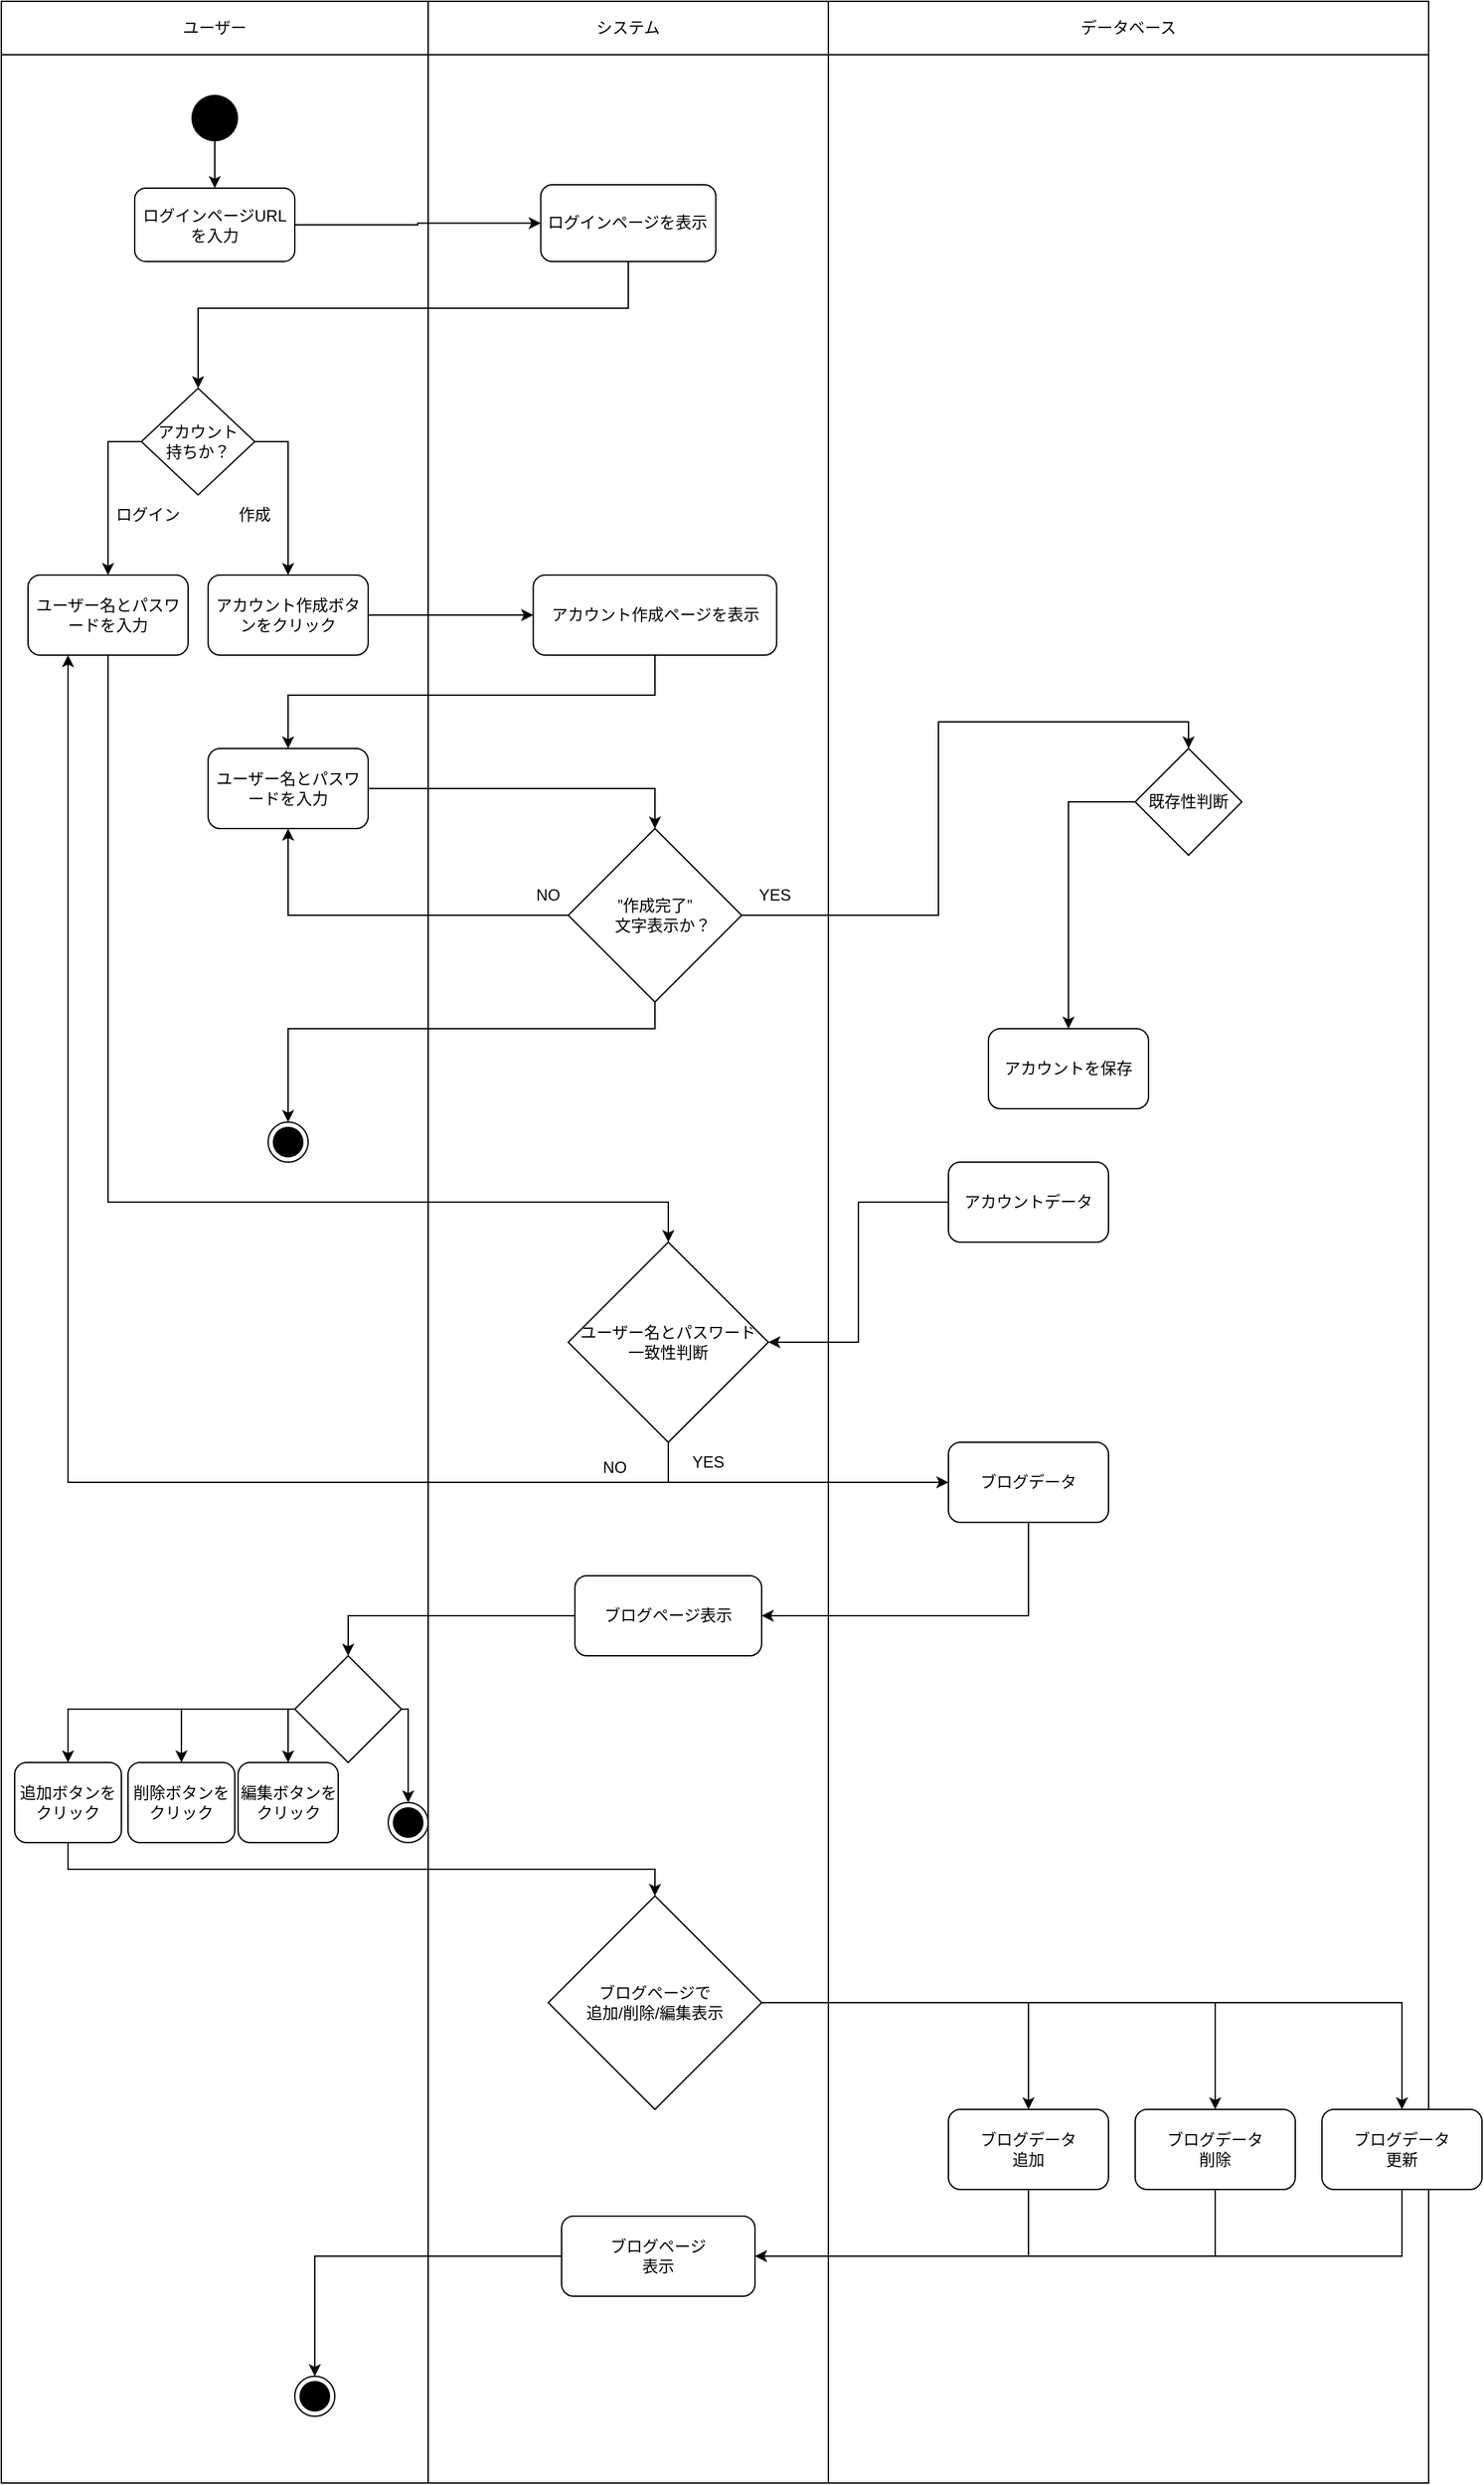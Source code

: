 <mxfile version="20.2.4" type="device"><diagram id="NNKh9dYGQXvS7uu4cM7y" name="第 1 页"><mxGraphModel dx="1483" dy="816" grid="1" gridSize="10" guides="1" tooltips="1" connect="1" arrows="1" fold="1" page="1" pageScale="1" pageWidth="827" pageHeight="1169" math="0" shadow="0"><root><mxCell id="0"/><mxCell id="1" parent="0"/><mxCell id="2JSzv33NbuWrLMm72vv0-2" value="" style="rounded=0;whiteSpace=wrap;html=1;direction=south;" vertex="1" parent="1"><mxGeometry x="340" y="80" width="300" height="1820" as="geometry"/></mxCell><mxCell id="2JSzv33NbuWrLMm72vv0-3" value="" style="rounded=0;whiteSpace=wrap;html=1;direction=south;" vertex="1" parent="1"><mxGeometry x="20" y="80" width="320" height="1820" as="geometry"/></mxCell><mxCell id="2JSzv33NbuWrLMm72vv0-4" value="" style="rounded=0;whiteSpace=wrap;html=1;direction=south;" vertex="1" parent="1"><mxGeometry x="640" y="80" width="450" height="1820" as="geometry"/></mxCell><mxCell id="2JSzv33NbuWrLMm72vv0-8" value="ユーザー" style="rounded=0;whiteSpace=wrap;html=1;direction=south;" vertex="1" parent="1"><mxGeometry x="20" y="40" width="320" height="40" as="geometry"/></mxCell><mxCell id="2JSzv33NbuWrLMm72vv0-9" value="システム" style="rounded=0;whiteSpace=wrap;html=1;" vertex="1" parent="1"><mxGeometry x="340" y="40" width="300" height="40" as="geometry"/></mxCell><mxCell id="2JSzv33NbuWrLMm72vv0-10" value="データベース" style="rounded=0;whiteSpace=wrap;html=1;" vertex="1" parent="1"><mxGeometry x="640" y="40" width="450" height="40" as="geometry"/></mxCell><mxCell id="2JSzv33NbuWrLMm72vv0-13" value="" style="edgeStyle=orthogonalEdgeStyle;rounded=0;orthogonalLoop=1;jettySize=auto;html=1;" edge="1" parent="1" source="2JSzv33NbuWrLMm72vv0-11" target="2JSzv33NbuWrLMm72vv0-12"><mxGeometry relative="1" as="geometry"/></mxCell><mxCell id="2JSzv33NbuWrLMm72vv0-11" value="" style="ellipse;fillColor=#000000;strokeColor=none;" vertex="1" parent="1"><mxGeometry x="162.5" y="110" width="35" height="35" as="geometry"/></mxCell><mxCell id="2JSzv33NbuWrLMm72vv0-128" style="edgeStyle=orthogonalEdgeStyle;rounded=0;orthogonalLoop=1;jettySize=auto;html=1;entryX=0;entryY=0.5;entryDx=0;entryDy=0;" edge="1" parent="1" source="2JSzv33NbuWrLMm72vv0-12" target="2JSzv33NbuWrLMm72vv0-15"><mxGeometry relative="1" as="geometry"/></mxCell><mxCell id="2JSzv33NbuWrLMm72vv0-12" value="ログインページURLを入力" style="rounded=1;whiteSpace=wrap;html=1;" vertex="1" parent="1"><mxGeometry x="120" y="180" width="120" height="55" as="geometry"/></mxCell><mxCell id="2JSzv33NbuWrLMm72vv0-46" style="edgeStyle=orthogonalEdgeStyle;rounded=0;orthogonalLoop=1;jettySize=auto;html=1;entryX=0.5;entryY=0;entryDx=0;entryDy=0;exitX=0.5;exitY=1;exitDx=0;exitDy=0;" edge="1" parent="1" source="2JSzv33NbuWrLMm72vv0-15" target="2JSzv33NbuWrLMm72vv0-43"><mxGeometry relative="1" as="geometry"><Array as="points"><mxPoint x="490" y="270"/><mxPoint x="168" y="270"/></Array></mxGeometry></mxCell><mxCell id="2JSzv33NbuWrLMm72vv0-16" value="アカウントを保存" style="rounded=1;whiteSpace=wrap;html=1;" vertex="1" parent="1"><mxGeometry x="760" y="810" width="120" height="60" as="geometry"/></mxCell><mxCell id="2JSzv33NbuWrLMm72vv0-74" style="edgeStyle=orthogonalEdgeStyle;rounded=0;orthogonalLoop=1;jettySize=auto;html=1;exitX=0.5;exitY=1;exitDx=0;exitDy=0;entryX=0.5;entryY=0;entryDx=0;entryDy=0;" edge="1" parent="1" source="2JSzv33NbuWrLMm72vv0-17" target="2JSzv33NbuWrLMm72vv0-75"><mxGeometry relative="1" as="geometry"><mxPoint x="520" y="980" as="targetPoint"/><Array as="points"><mxPoint x="100" y="940"/><mxPoint x="520" y="940"/></Array></mxGeometry></mxCell><mxCell id="2JSzv33NbuWrLMm72vv0-17" value="ユーザー名とパスワードを入力" style="rounded=1;whiteSpace=wrap;html=1;" vertex="1" parent="1"><mxGeometry x="40" y="470" width="120" height="60" as="geometry"/></mxCell><mxCell id="2JSzv33NbuWrLMm72vv0-51" style="edgeStyle=orthogonalEdgeStyle;rounded=0;orthogonalLoop=1;jettySize=auto;html=1;entryX=0.5;entryY=0;entryDx=0;entryDy=0;exitX=1;exitY=0.5;exitDx=0;exitDy=0;" edge="1" parent="1" source="2JSzv33NbuWrLMm72vv0-43" target="2JSzv33NbuWrLMm72vv0-50"><mxGeometry relative="1" as="geometry"/></mxCell><mxCell id="2JSzv33NbuWrLMm72vv0-52" style="edgeStyle=orthogonalEdgeStyle;rounded=0;orthogonalLoop=1;jettySize=auto;html=1;exitX=0;exitY=0.5;exitDx=0;exitDy=0;" edge="1" parent="1" source="2JSzv33NbuWrLMm72vv0-43" target="2JSzv33NbuWrLMm72vv0-17"><mxGeometry relative="1" as="geometry"/></mxCell><mxCell id="2JSzv33NbuWrLMm72vv0-43" value="アカウント&lt;br&gt;持ちか？" style="rhombus;whiteSpace=wrap;html=1;" vertex="1" parent="1"><mxGeometry x="125" y="330" width="85" height="80" as="geometry"/></mxCell><mxCell id="2JSzv33NbuWrLMm72vv0-15" value="ログインページを表示" style="rounded=1;whiteSpace=wrap;html=1;" vertex="1" parent="1"><mxGeometry x="424.38" y="177.5" width="131.25" height="57.5" as="geometry"/></mxCell><mxCell id="2JSzv33NbuWrLMm72vv0-54" style="edgeStyle=orthogonalEdgeStyle;rounded=0;orthogonalLoop=1;jettySize=auto;html=1;entryX=0;entryY=0.5;entryDx=0;entryDy=0;exitX=1;exitY=0.5;exitDx=0;exitDy=0;" edge="1" parent="1" source="2JSzv33NbuWrLMm72vv0-50" target="2JSzv33NbuWrLMm72vv0-53"><mxGeometry relative="1" as="geometry"/></mxCell><mxCell id="2JSzv33NbuWrLMm72vv0-50" value="アカウント作成ボタンをクリック" style="rounded=1;whiteSpace=wrap;html=1;" vertex="1" parent="1"><mxGeometry x="175" y="470" width="120" height="60" as="geometry"/></mxCell><mxCell id="2JSzv33NbuWrLMm72vv0-56" style="edgeStyle=orthogonalEdgeStyle;rounded=0;orthogonalLoop=1;jettySize=auto;html=1;entryX=0.5;entryY=0;entryDx=0;entryDy=0;exitX=0.5;exitY=1;exitDx=0;exitDy=0;" edge="1" parent="1" source="2JSzv33NbuWrLMm72vv0-53" target="2JSzv33NbuWrLMm72vv0-55"><mxGeometry relative="1" as="geometry"><Array as="points"><mxPoint x="510" y="560"/><mxPoint x="235" y="560"/></Array></mxGeometry></mxCell><mxCell id="2JSzv33NbuWrLMm72vv0-53" value="アカウント作成ページを表示" style="rounded=1;whiteSpace=wrap;html=1;" vertex="1" parent="1"><mxGeometry x="418.75" y="470" width="182.5" height="60" as="geometry"/></mxCell><mxCell id="2JSzv33NbuWrLMm72vv0-129" style="edgeStyle=orthogonalEdgeStyle;rounded=0;orthogonalLoop=1;jettySize=auto;html=1;entryX=0.5;entryY=0;entryDx=0;entryDy=0;" edge="1" parent="1" source="2JSzv33NbuWrLMm72vv0-55" target="2JSzv33NbuWrLMm72vv0-59"><mxGeometry relative="1" as="geometry"/></mxCell><mxCell id="2JSzv33NbuWrLMm72vv0-55" value="ユーザー名とパスワードを入力" style="rounded=1;whiteSpace=wrap;html=1;" vertex="1" parent="1"><mxGeometry x="175" y="600" width="120" height="60" as="geometry"/></mxCell><mxCell id="2JSzv33NbuWrLMm72vv0-60" style="edgeStyle=orthogonalEdgeStyle;rounded=0;orthogonalLoop=1;jettySize=auto;html=1;entryX=0.5;entryY=0;entryDx=0;entryDy=0;" edge="1" parent="1" source="2JSzv33NbuWrLMm72vv0-59" target="2JSzv33NbuWrLMm72vv0-123"><mxGeometry relative="1" as="geometry"/></mxCell><mxCell id="2JSzv33NbuWrLMm72vv0-63" style="edgeStyle=orthogonalEdgeStyle;rounded=0;orthogonalLoop=1;jettySize=auto;html=1;entryX=0.5;entryY=0;entryDx=0;entryDy=0;exitX=0.5;exitY=1;exitDx=0;exitDy=0;" edge="1" parent="1" source="2JSzv33NbuWrLMm72vv0-59" target="2JSzv33NbuWrLMm72vv0-68"><mxGeometry relative="1" as="geometry"><mxPoint x="200" y="860" as="targetPoint"/><Array as="points"><mxPoint x="510" y="810"/><mxPoint x="235" y="810"/></Array></mxGeometry></mxCell><mxCell id="2JSzv33NbuWrLMm72vv0-64" value="" style="edgeStyle=orthogonalEdgeStyle;rounded=0;orthogonalLoop=1;jettySize=auto;html=1;startArrow=none;exitX=0;exitY=0.5;exitDx=0;exitDy=0;entryX=0;entryY=0.5;entryDx=0;entryDy=0;" edge="1" parent="1" source="2JSzv33NbuWrLMm72vv0-59" target="2JSzv33NbuWrLMm72vv0-59"><mxGeometry relative="1" as="geometry"><mxPoint x="260" y="725" as="targetPoint"/></mxGeometry></mxCell><mxCell id="2JSzv33NbuWrLMm72vv0-59" value="”作成完了”&lt;br&gt;　文字表示か？" style="rhombus;whiteSpace=wrap;html=1;" vertex="1" parent="1"><mxGeometry x="445" y="660" width="130" height="130" as="geometry"/></mxCell><mxCell id="2JSzv33NbuWrLMm72vv0-130" style="edgeStyle=orthogonalEdgeStyle;rounded=0;orthogonalLoop=1;jettySize=auto;html=1;exitX=0;exitY=0.5;exitDx=0;exitDy=0;entryX=0.5;entryY=1;entryDx=0;entryDy=0;" edge="1" parent="1" source="2JSzv33NbuWrLMm72vv0-59" target="2JSzv33NbuWrLMm72vv0-55"><mxGeometry relative="1" as="geometry"><Array as="points"><mxPoint x="235" y="725"/></Array></mxGeometry></mxCell><mxCell id="2JSzv33NbuWrLMm72vv0-65" value="NO" style="text;html=1;strokeColor=none;fillColor=none;align=center;verticalAlign=middle;whiteSpace=wrap;rounded=0;" vertex="1" parent="1"><mxGeometry x="400" y="695" width="60" height="30" as="geometry"/></mxCell><mxCell id="2JSzv33NbuWrLMm72vv0-67" value="YES" style="text;html=1;strokeColor=none;fillColor=none;align=center;verticalAlign=middle;whiteSpace=wrap;rounded=0;" vertex="1" parent="1"><mxGeometry x="570" y="695" width="60" height="30" as="geometry"/></mxCell><mxCell id="2JSzv33NbuWrLMm72vv0-68" value="" style="ellipse;html=1;shape=endState;fillColor=#000000;strokeColor=#000000;" vertex="1" parent="1"><mxGeometry x="220" y="880" width="30" height="30" as="geometry"/></mxCell><mxCell id="2JSzv33NbuWrLMm72vv0-72" value="ログイン" style="text;html=1;strokeColor=none;fillColor=none;align=center;verticalAlign=middle;whiteSpace=wrap;rounded=0;" vertex="1" parent="1"><mxGeometry x="100" y="410" width="60" height="30" as="geometry"/></mxCell><mxCell id="2JSzv33NbuWrLMm72vv0-73" value="作成" style="text;html=1;strokeColor=none;fillColor=none;align=center;verticalAlign=middle;whiteSpace=wrap;rounded=0;" vertex="1" parent="1"><mxGeometry x="180" y="410" width="60" height="30" as="geometry"/></mxCell><mxCell id="2JSzv33NbuWrLMm72vv0-80" style="edgeStyle=orthogonalEdgeStyle;rounded=0;orthogonalLoop=1;jettySize=auto;html=1;exitX=0.5;exitY=1;exitDx=0;exitDy=0;" edge="1" parent="1" source="2JSzv33NbuWrLMm72vv0-75"><mxGeometry relative="1" as="geometry"><mxPoint x="70" y="530" as="targetPoint"/><Array as="points"><mxPoint x="520" y="1150"/><mxPoint x="70" y="1150"/></Array></mxGeometry></mxCell><mxCell id="2JSzv33NbuWrLMm72vv0-83" style="edgeStyle=orthogonalEdgeStyle;rounded=0;orthogonalLoop=1;jettySize=auto;html=1;entryX=0;entryY=0.5;entryDx=0;entryDy=0;" edge="1" parent="1" source="2JSzv33NbuWrLMm72vv0-75" target="2JSzv33NbuWrLMm72vv0-76"><mxGeometry relative="1" as="geometry"><mxPoint x="730" y="1154" as="targetPoint"/><Array as="points"><mxPoint x="520" y="1150"/></Array></mxGeometry></mxCell><mxCell id="2JSzv33NbuWrLMm72vv0-75" value="ユーザー名とパスワード&lt;br&gt;一致性判断" style="rhombus;whiteSpace=wrap;html=1;" vertex="1" parent="1"><mxGeometry x="445" y="970" width="150" height="150" as="geometry"/></mxCell><mxCell id="2JSzv33NbuWrLMm72vv0-89" style="edgeStyle=orthogonalEdgeStyle;rounded=0;orthogonalLoop=1;jettySize=auto;html=1;entryX=1;entryY=0.5;entryDx=0;entryDy=0;" edge="1" parent="1" source="2JSzv33NbuWrLMm72vv0-76" target="2JSzv33NbuWrLMm72vv0-82"><mxGeometry relative="1" as="geometry"><Array as="points"><mxPoint x="790" y="1250"/></Array></mxGeometry></mxCell><mxCell id="2JSzv33NbuWrLMm72vv0-76" value="ブログデータ" style="rounded=1;whiteSpace=wrap;html=1;" vertex="1" parent="1"><mxGeometry x="730" y="1120" width="120" height="60" as="geometry"/></mxCell><mxCell id="2JSzv33NbuWrLMm72vv0-104" style="edgeStyle=orthogonalEdgeStyle;rounded=0;orthogonalLoop=1;jettySize=auto;html=1;entryX=0.5;entryY=0;entryDx=0;entryDy=0;exitX=0.5;exitY=1;exitDx=0;exitDy=0;" edge="1" parent="1" source="2JSzv33NbuWrLMm72vv0-79" target="2JSzv33NbuWrLMm72vv0-115"><mxGeometry relative="1" as="geometry"><mxPoint x="450" y="1510" as="targetPoint"/></mxGeometry></mxCell><mxCell id="2JSzv33NbuWrLMm72vv0-79" value="追加ボタンをクリック" style="rounded=1;whiteSpace=wrap;html=1;" vertex="1" parent="1"><mxGeometry x="30" y="1360" width="80" height="60" as="geometry"/></mxCell><mxCell id="2JSzv33NbuWrLMm72vv0-81" value="YES" style="text;html=1;strokeColor=none;fillColor=none;align=center;verticalAlign=middle;whiteSpace=wrap;rounded=0;" vertex="1" parent="1"><mxGeometry x="520" y="1120" width="60" height="30" as="geometry"/></mxCell><mxCell id="2JSzv33NbuWrLMm72vv0-88" style="edgeStyle=orthogonalEdgeStyle;rounded=0;orthogonalLoop=1;jettySize=auto;html=1;entryX=0.5;entryY=0;entryDx=0;entryDy=0;" edge="1" parent="1" source="2JSzv33NbuWrLMm72vv0-82" target="2JSzv33NbuWrLMm72vv0-90"><mxGeometry relative="1" as="geometry"/></mxCell><mxCell id="2JSzv33NbuWrLMm72vv0-82" value="ブログページ表示" style="rounded=1;whiteSpace=wrap;html=1;" vertex="1" parent="1"><mxGeometry x="450" y="1220" width="140" height="60" as="geometry"/></mxCell><mxCell id="2JSzv33NbuWrLMm72vv0-84" value="NO" style="text;html=1;strokeColor=none;fillColor=none;align=center;verticalAlign=middle;whiteSpace=wrap;rounded=0;" vertex="1" parent="1"><mxGeometry x="450" y="1124" width="60" height="30" as="geometry"/></mxCell><mxCell id="2JSzv33NbuWrLMm72vv0-86" style="edgeStyle=orthogonalEdgeStyle;rounded=0;orthogonalLoop=1;jettySize=auto;html=1;entryX=1;entryY=0.5;entryDx=0;entryDy=0;" edge="1" parent="1" source="2JSzv33NbuWrLMm72vv0-85" target="2JSzv33NbuWrLMm72vv0-75"><mxGeometry relative="1" as="geometry"/></mxCell><mxCell id="2JSzv33NbuWrLMm72vv0-85" value="アカウントデータ" style="rounded=1;whiteSpace=wrap;html=1;" vertex="1" parent="1"><mxGeometry x="730" y="910" width="120" height="60" as="geometry"/></mxCell><mxCell id="2JSzv33NbuWrLMm72vv0-87" value="" style="ellipse;html=1;shape=endState;fillColor=#000000;strokeColor=#000000;" vertex="1" parent="1"><mxGeometry x="310" y="1390" width="30" height="30" as="geometry"/></mxCell><mxCell id="2JSzv33NbuWrLMm72vv0-92" style="edgeStyle=orthogonalEdgeStyle;rounded=0;orthogonalLoop=1;jettySize=auto;html=1;exitX=1;exitY=0.5;exitDx=0;exitDy=0;entryX=0.5;entryY=0;entryDx=0;entryDy=0;" edge="1" parent="1" source="2JSzv33NbuWrLMm72vv0-90" target="2JSzv33NbuWrLMm72vv0-87"><mxGeometry relative="1" as="geometry"><Array as="points"><mxPoint x="325" y="1320"/></Array></mxGeometry></mxCell><mxCell id="2JSzv33NbuWrLMm72vv0-93" style="edgeStyle=orthogonalEdgeStyle;rounded=0;orthogonalLoop=1;jettySize=auto;html=1;entryX=0.5;entryY=0;entryDx=0;entryDy=0;exitX=0;exitY=0.5;exitDx=0;exitDy=0;" edge="1" parent="1" source="2JSzv33NbuWrLMm72vv0-90" target="2JSzv33NbuWrLMm72vv0-79"><mxGeometry relative="1" as="geometry"><Array as="points"><mxPoint x="70" y="1320"/></Array></mxGeometry></mxCell><mxCell id="2JSzv33NbuWrLMm72vv0-102" style="edgeStyle=orthogonalEdgeStyle;rounded=0;orthogonalLoop=1;jettySize=auto;html=1;exitX=0;exitY=0.5;exitDx=0;exitDy=0;entryX=0.5;entryY=0;entryDx=0;entryDy=0;" edge="1" parent="1" source="2JSzv33NbuWrLMm72vv0-90" target="2JSzv33NbuWrLMm72vv0-97"><mxGeometry relative="1" as="geometry"><Array as="points"><mxPoint x="235" y="1320"/></Array></mxGeometry></mxCell><mxCell id="2JSzv33NbuWrLMm72vv0-90" value="" style="rhombus;whiteSpace=wrap;html=1;" vertex="1" parent="1"><mxGeometry x="240" y="1280" width="80" height="80" as="geometry"/></mxCell><mxCell id="2JSzv33NbuWrLMm72vv0-96" value="削除ボタンをクリック" style="rounded=1;whiteSpace=wrap;html=1;" vertex="1" parent="1"><mxGeometry x="115" y="1360" width="80" height="60" as="geometry"/></mxCell><mxCell id="2JSzv33NbuWrLMm72vv0-97" value="編集ボタンをクリック" style="rounded=1;whiteSpace=wrap;html=1;" vertex="1" parent="1"><mxGeometry x="197.5" y="1360" width="75" height="60" as="geometry"/></mxCell><mxCell id="2JSzv33NbuWrLMm72vv0-98" value="" style="endArrow=classic;html=1;rounded=0;entryX=0.5;entryY=0;entryDx=0;entryDy=0;" edge="1" parent="1" target="2JSzv33NbuWrLMm72vv0-96"><mxGeometry width="50" height="50" relative="1" as="geometry"><mxPoint x="155" y="1320" as="sourcePoint"/><mxPoint x="380" y="1100" as="targetPoint"/></mxGeometry></mxCell><mxCell id="2JSzv33NbuWrLMm72vv0-111" style="edgeStyle=orthogonalEdgeStyle;rounded=0;orthogonalLoop=1;jettySize=auto;html=1;entryX=0.5;entryY=0;entryDx=0;entryDy=0;exitX=1;exitY=0.5;exitDx=0;exitDy=0;" edge="1" parent="1" source="2JSzv33NbuWrLMm72vv0-115" target="2JSzv33NbuWrLMm72vv0-110"><mxGeometry relative="1" as="geometry"><mxPoint x="590" y="1510" as="sourcePoint"/><Array as="points"><mxPoint x="790" y="1540"/></Array></mxGeometry></mxCell><mxCell id="2JSzv33NbuWrLMm72vv0-107" value="" style="ellipse;html=1;shape=endState;fillColor=#000000;strokeColor=#000000;" vertex="1" parent="1"><mxGeometry x="240" y="1820" width="30" height="30" as="geometry"/></mxCell><mxCell id="2JSzv33NbuWrLMm72vv0-108" value="ブログデータ&lt;br&gt;更新" style="rounded=1;whiteSpace=wrap;html=1;" vertex="1" parent="1"><mxGeometry x="1010" y="1620" width="120" height="60" as="geometry"/></mxCell><mxCell id="2JSzv33NbuWrLMm72vv0-109" value="ブログデータ&lt;br&gt;削除" style="rounded=1;whiteSpace=wrap;html=1;" vertex="1" parent="1"><mxGeometry x="870" y="1620" width="120" height="60" as="geometry"/></mxCell><mxCell id="2JSzv33NbuWrLMm72vv0-114" style="edgeStyle=orthogonalEdgeStyle;rounded=0;orthogonalLoop=1;jettySize=auto;html=1;exitX=0.5;exitY=1;exitDx=0;exitDy=0;entryX=1;entryY=0.5;entryDx=0;entryDy=0;" edge="1" parent="1" source="2JSzv33NbuWrLMm72vv0-110" target="2JSzv33NbuWrLMm72vv0-112"><mxGeometry relative="1" as="geometry"/></mxCell><mxCell id="2JSzv33NbuWrLMm72vv0-110" value="ブログデータ&lt;br&gt;追加" style="rounded=1;whiteSpace=wrap;html=1;" vertex="1" parent="1"><mxGeometry x="730" y="1620" width="120" height="60" as="geometry"/></mxCell><mxCell id="2JSzv33NbuWrLMm72vv0-113" style="edgeStyle=orthogonalEdgeStyle;rounded=0;orthogonalLoop=1;jettySize=auto;html=1;exitX=0;exitY=0.5;exitDx=0;exitDy=0;entryX=0.5;entryY=0;entryDx=0;entryDy=0;" edge="1" parent="1" source="2JSzv33NbuWrLMm72vv0-112" target="2JSzv33NbuWrLMm72vv0-107"><mxGeometry relative="1" as="geometry"/></mxCell><mxCell id="2JSzv33NbuWrLMm72vv0-112" value="ブログページ&lt;br&gt;表示" style="rounded=1;whiteSpace=wrap;html=1;" vertex="1" parent="1"><mxGeometry x="440" y="1700" width="145" height="60" as="geometry"/></mxCell><mxCell id="2JSzv33NbuWrLMm72vv0-115" value="ブログページで&lt;br&gt;追加/削除/編集表示" style="rhombus;whiteSpace=wrap;html=1;" vertex="1" parent="1"><mxGeometry x="430" y="1460" width="160" height="160" as="geometry"/></mxCell><mxCell id="2JSzv33NbuWrLMm72vv0-116" value="" style="endArrow=classic;html=1;rounded=0;entryX=0.5;entryY=0;entryDx=0;entryDy=0;" edge="1" parent="1" target="2JSzv33NbuWrLMm72vv0-109"><mxGeometry width="50" height="50" relative="1" as="geometry"><mxPoint x="790" y="1540" as="sourcePoint"/><mxPoint x="660" y="1460" as="targetPoint"/><Array as="points"><mxPoint x="930" y="1540"/></Array></mxGeometry></mxCell><mxCell id="2JSzv33NbuWrLMm72vv0-117" value="" style="endArrow=classic;html=1;rounded=0;entryX=0.5;entryY=0;entryDx=0;entryDy=0;" edge="1" parent="1" target="2JSzv33NbuWrLMm72vv0-108"><mxGeometry width="50" height="50" relative="1" as="geometry"><mxPoint x="930" y="1540" as="sourcePoint"/><mxPoint x="660" y="1460" as="targetPoint"/><Array as="points"><mxPoint x="1070" y="1540"/></Array></mxGeometry></mxCell><mxCell id="2JSzv33NbuWrLMm72vv0-119" value="" style="endArrow=none;html=1;rounded=0;entryX=0.5;entryY=1;entryDx=0;entryDy=0;" edge="1" parent="1" target="2JSzv33NbuWrLMm72vv0-108"><mxGeometry width="50" height="50" relative="1" as="geometry"><mxPoint x="930" y="1730" as="sourcePoint"/><mxPoint x="660" y="1460" as="targetPoint"/><Array as="points"><mxPoint x="1070" y="1730"/></Array></mxGeometry></mxCell><mxCell id="2JSzv33NbuWrLMm72vv0-120" value="" style="endArrow=none;html=1;rounded=0;entryX=0.5;entryY=1;entryDx=0;entryDy=0;" edge="1" parent="1" target="2JSzv33NbuWrLMm72vv0-109"><mxGeometry width="50" height="50" relative="1" as="geometry"><mxPoint x="790" y="1730" as="sourcePoint"/><mxPoint x="660" y="1460" as="targetPoint"/><Array as="points"><mxPoint x="930" y="1730"/></Array></mxGeometry></mxCell><mxCell id="2JSzv33NbuWrLMm72vv0-124" style="edgeStyle=orthogonalEdgeStyle;rounded=0;orthogonalLoop=1;jettySize=auto;html=1;entryX=0.5;entryY=0;entryDx=0;entryDy=0;exitX=0;exitY=0.5;exitDx=0;exitDy=0;" edge="1" parent="1" source="2JSzv33NbuWrLMm72vv0-123" target="2JSzv33NbuWrLMm72vv0-16"><mxGeometry relative="1" as="geometry"/></mxCell><mxCell id="2JSzv33NbuWrLMm72vv0-123" value="既存性判断" style="rhombus;whiteSpace=wrap;html=1;" vertex="1" parent="1"><mxGeometry x="870" y="600" width="80" height="80" as="geometry"/></mxCell></root></mxGraphModel></diagram></mxfile>